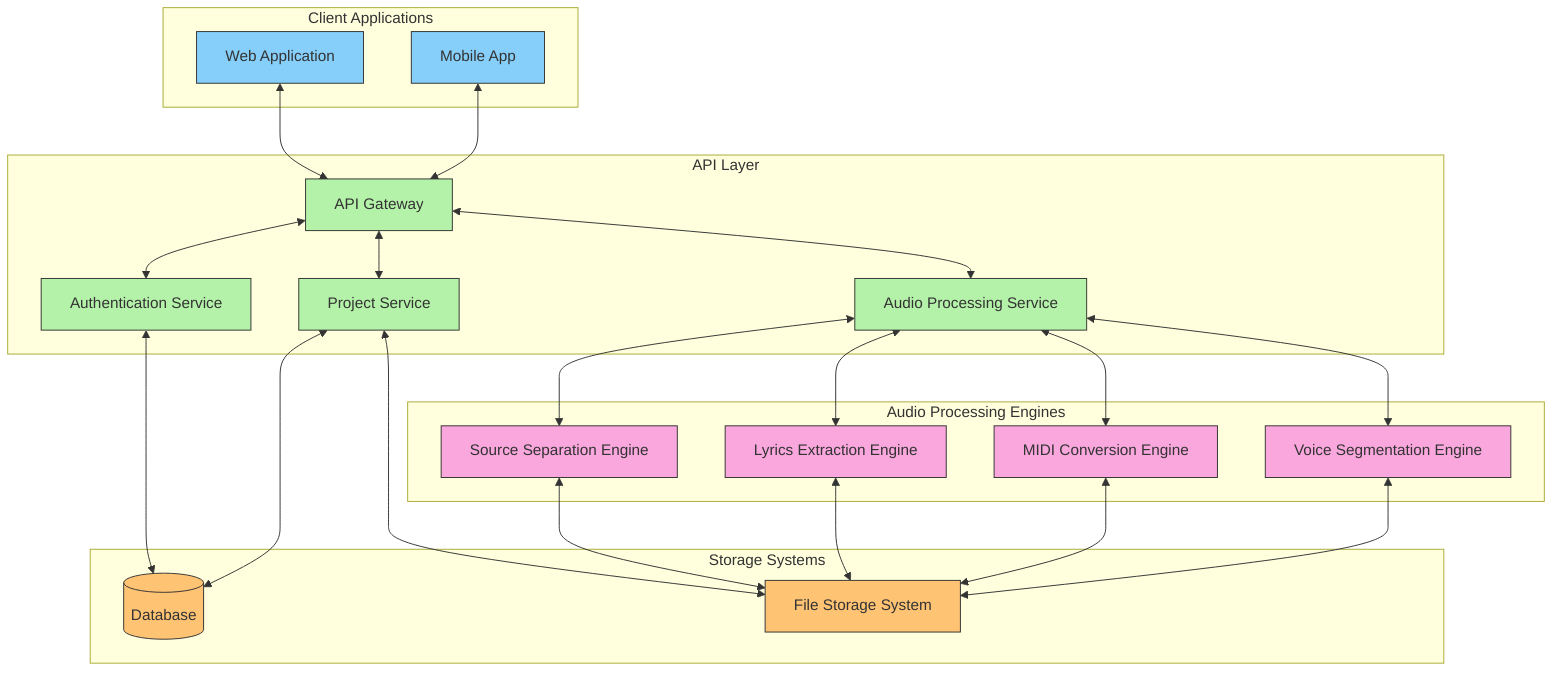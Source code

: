 flowchart TB
    subgraph Client["Client Applications"]
        WebApp["Web Application"]
        MobileApp["Mobile App"]
    end

    subgraph API["API Layer"]
        APIGateway["API Gateway"]
        AuthService["Authentication Service"]
        ProjectService["Project Service"]
        ProcessingService["Audio Processing Service"]
    end

    subgraph Storage["Storage Systems"]
        DB[(Database)]
        FileStorage["File Storage System"]
    end

    subgraph ProcessingEngines["Audio Processing Engines"]
        SeparationEngine["Source Separation Engine"]
        LyricsEngine["Lyrics Extraction Engine"]
        MIDIEngine["MIDI Conversion Engine"]
        SegmentationEngine["Voice Segmentation Engine"]
    end

    WebApp <--> APIGateway
    MobileApp <--> APIGateway
    
    APIGateway <--> AuthService
    APIGateway <--> ProjectService
    APIGateway <--> ProcessingService
    
    AuthService <--> DB
    ProjectService <--> DB
    ProjectService <--> FileStorage
    
    ProcessingService <--> SeparationEngine
    ProcessingService <--> LyricsEngine
    ProcessingService <--> MIDIEngine
    ProcessingService <--> SegmentationEngine
    
    SeparationEngine <--> FileStorage
    LyricsEngine <--> FileStorage
    MIDIEngine <--> FileStorage
    SegmentationEngine <--> FileStorage
    
    classDef clientApp fill:#86CFFA,stroke:#333,stroke-width:1px;
    classDef api fill:#B5F2A9,stroke:#333,stroke-width:1px;
    classDef storage fill:#FFC374,stroke:#333,stroke-width:1px;
    classDef processing fill:#F9A7DD,stroke:#333,stroke-width:1px;
    
    class WebApp,MobileApp clientApp;
    class APIGateway,AuthService,ProjectService,ProcessingService api;
    class DB,FileStorage storage;
    class SeparationEngine,LyricsEngine,MIDIEngine,SegmentationEngine processing;